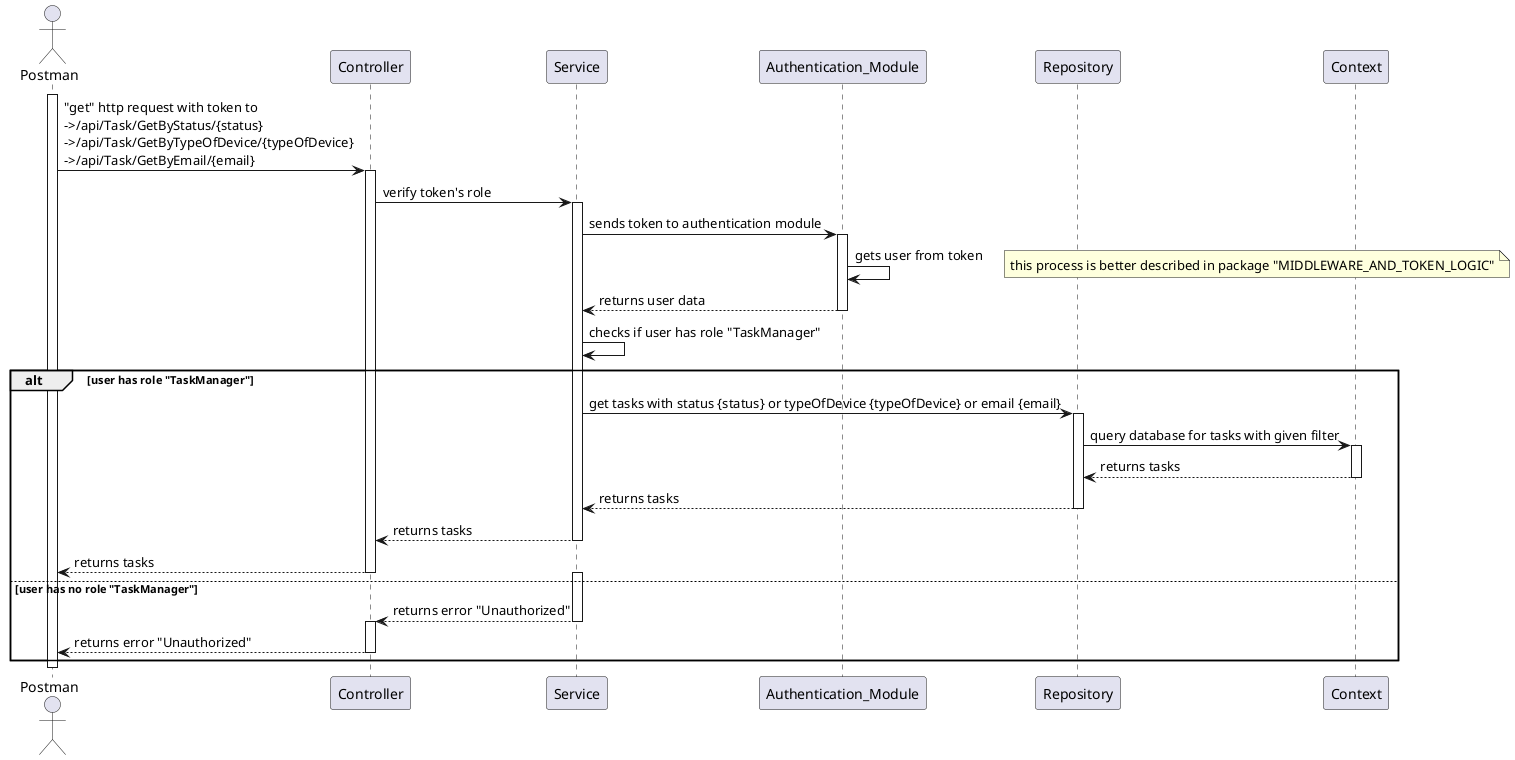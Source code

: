 @startuml

actor Postman as p
participant Controller as c
participant Service as s
participant Authentication_Module as am
participant Repository as r
participant Context as ctx

activate p
p -> c : "get" http request with token to \n->/api/Task/GetByStatus/{status}\n->/api/Task/GetByTypeOfDevice/{typeOfDevice}\n->/api/Task/GetByEmail/{email}
activate c
c -> s : verify token's role
activate s
s -> am : sends token to authentication module
activate am
am -> am : gets user from token
note right : this process is better described in package "MIDDLEWARE_AND_TOKEN_LOGIC"
am --> s : returns user data
deactivate am
s -> s : checks if user has role "TaskManager"
alt user has role "TaskManager"
s -> r : get tasks with status {status} or typeOfDevice {typeOfDevice} or email {email}
activate r
r -> ctx : query database for tasks with given filter
activate ctx
ctx --> r : returns tasks
deactivate ctx
r --> s : returns tasks
deactivate r
s --> c : returns tasks
deactivate s
c --> p : returns tasks
deactivate c

else user has no role "TaskManager"
activate s
s --> c : returns error "Unauthorized"
deactivate s
activate c
c --> p : returns error "Unauthorized"
deactivate c
end
deactivate p


@enduml
